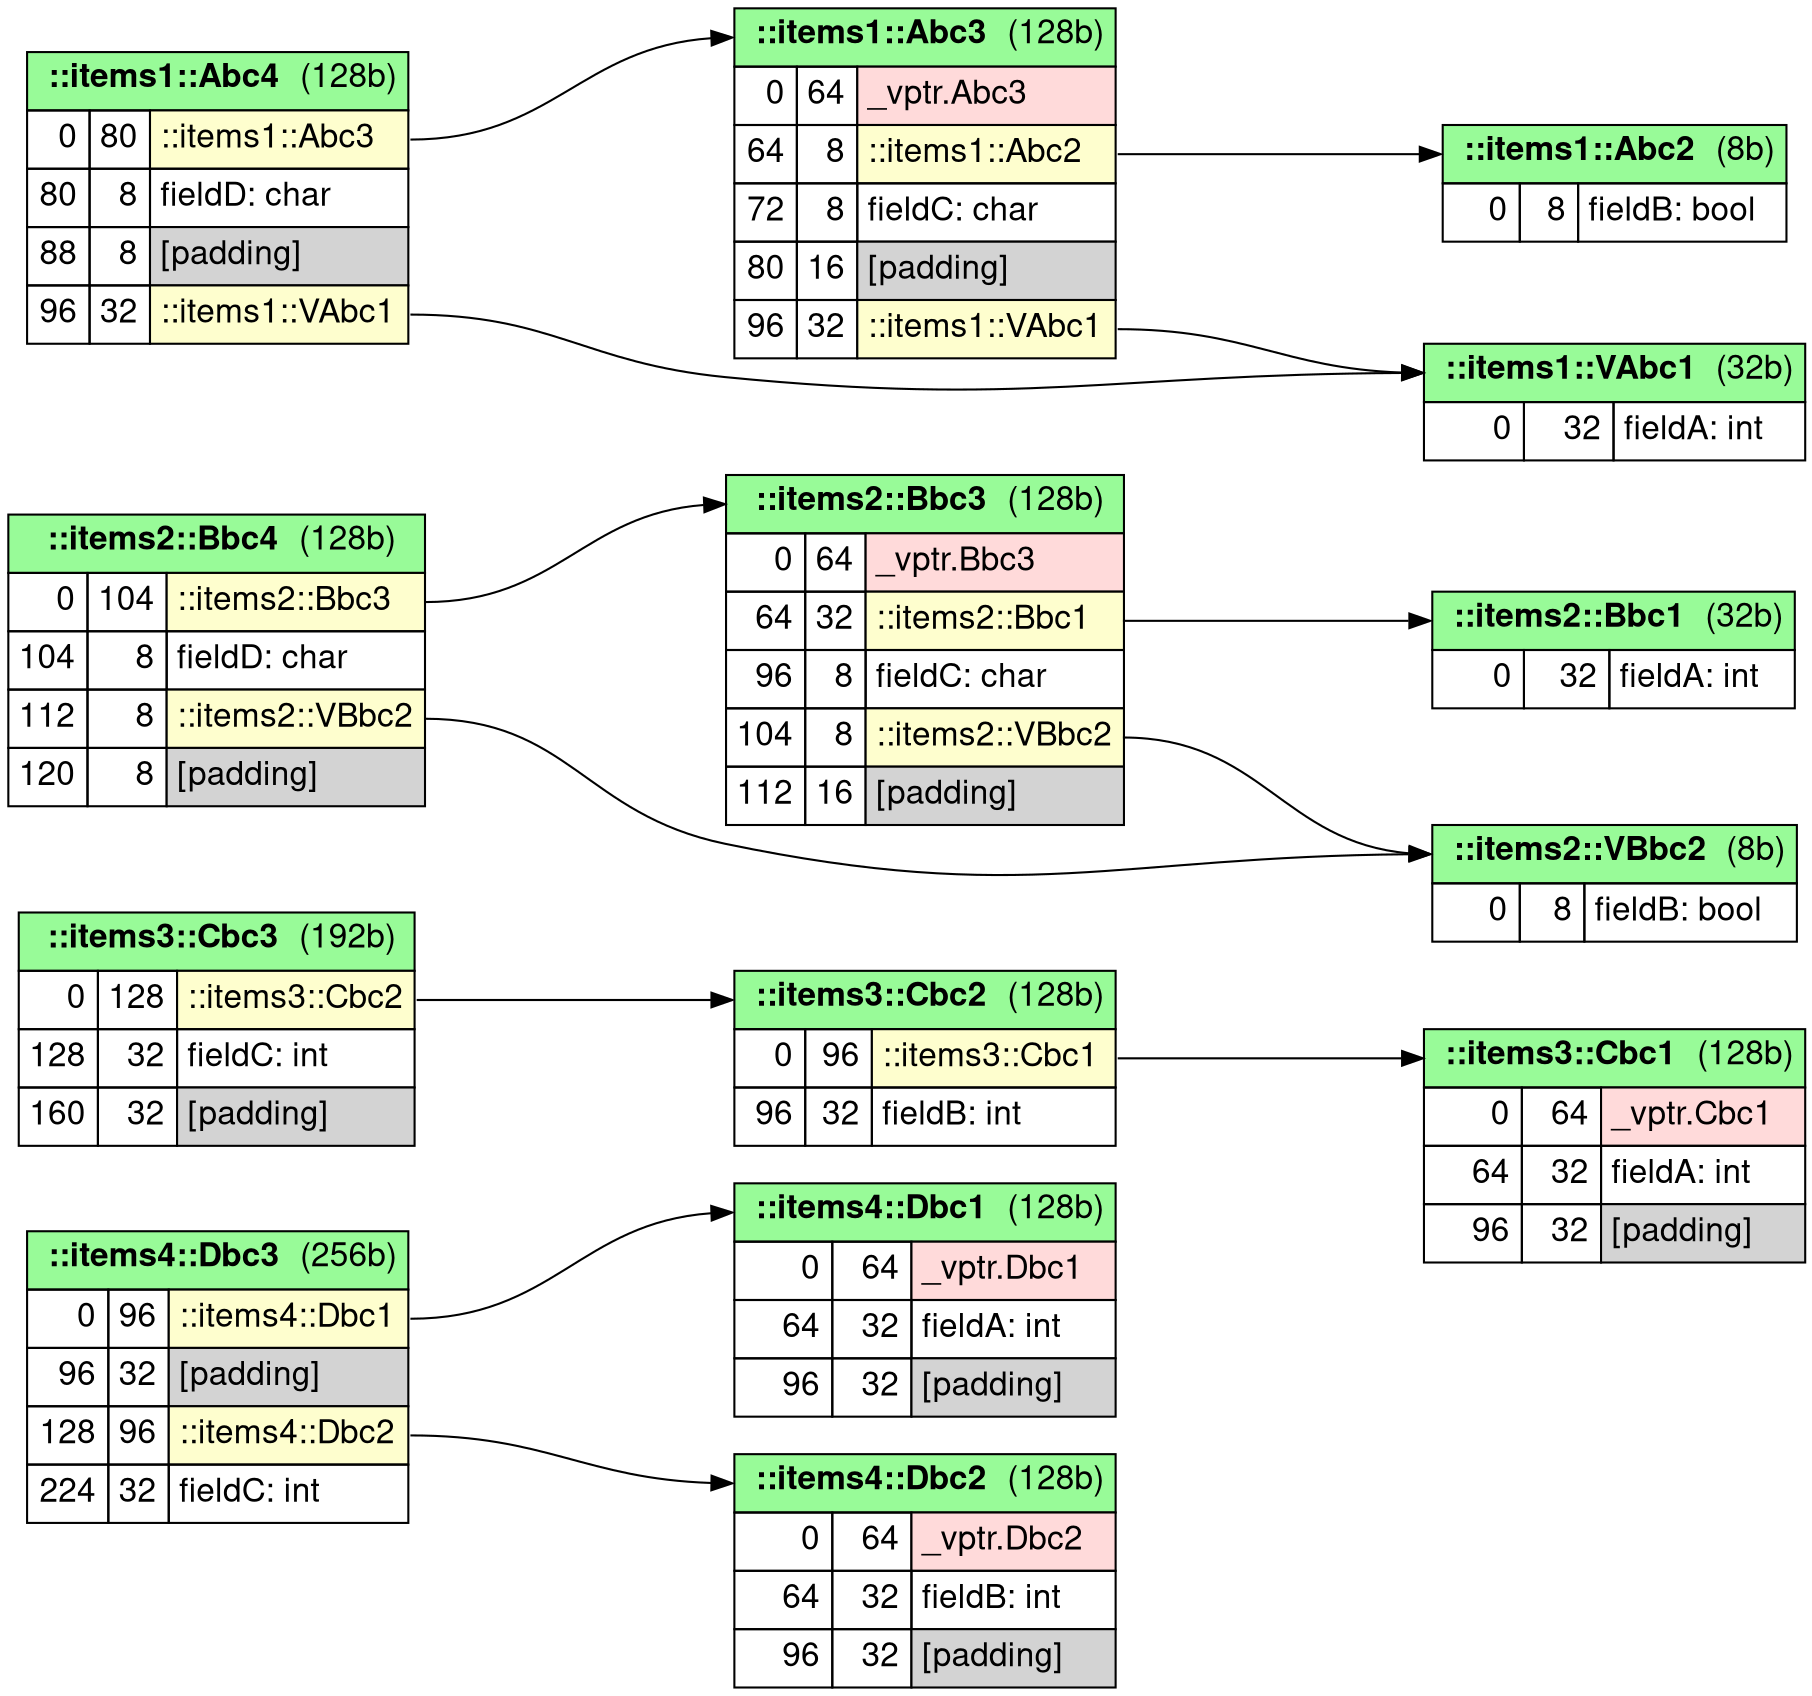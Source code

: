 digraph memory_layout {

fontname="Helvetica,Arial,sans-serif"
node [fontname="Helvetica,Arial,sans-serif"]
edge [fontname="Helvetica,Arial,sans-serif"]

graph [
    rankdir = "LR"
];
node [
    fontsize = "16"
    shape = "record"
];

ranksep = 2


# items subgraph
{

    "-items4-Dbc3" [
        shape=plain
        label=
        <<table border="0" cellborder="1" cellspacing="0" cellpadding="4">
            <tr> <td colspan="3" bgcolor="PaleGreen" port='-1'> <b>::items4::Dbc3</b>  (256b)</td> </tr>
            <tr> <td align="right" port='in_0'>0</td> <td align="right">96</td> <td align="left" bgcolor='#FEFECE' port='out_0'>::items4::Dbc1</td> </tr>
            <tr> <td align="right" port='in_1'>96</td> <td align="right">32</td> <td align="left" bgcolor='lightgray' port='out_1'>[padding]</td> </tr>
            <tr> <td align="right" port='in_2'>128</td> <td align="right">96</td> <td align="left" bgcolor='#FEFECE' port='out_2'>::items4::Dbc2</td> </tr>
            <tr> <td align="right" port='in_3'>224</td> <td align="right">32</td> <td align="left" port='out_3'>fieldC: int</td> </tr>
        </table>>
    ]

    "-items4-Dbc2" [
        shape=plain
        label=
        <<table border="0" cellborder="1" cellspacing="0" cellpadding="4">
            <tr> <td colspan="3" bgcolor="PaleGreen" port='-1'> <b>::items4::Dbc2</b>  (128b)</td> </tr>
            <tr> <td align="right" port='in_0'>0</td> <td align="right">64</td> <td align="left" bgcolor='#ffdada' port='out_0'>_vptr.Dbc2</td> </tr>
            <tr> <td align="right" port='in_1'>64</td> <td align="right">32</td> <td align="left" port='out_1'>fieldB: int</td> </tr>
            <tr> <td align="right" port='in_2'>96</td> <td align="right">32</td> <td align="left" bgcolor='lightgray' port='out_2'>[padding]</td> </tr>
        </table>>
    ]

    "-items4-Dbc1" [
        shape=plain
        label=
        <<table border="0" cellborder="1" cellspacing="0" cellpadding="4">
            <tr> <td colspan="3" bgcolor="PaleGreen" port='-1'> <b>::items4::Dbc1</b>  (128b)</td> </tr>
            <tr> <td align="right" port='in_0'>0</td> <td align="right">64</td> <td align="left" bgcolor='#ffdada' port='out_0'>_vptr.Dbc1</td> </tr>
            <tr> <td align="right" port='in_1'>64</td> <td align="right">32</td> <td align="left" port='out_1'>fieldA: int</td> </tr>
            <tr> <td align="right" port='in_2'>96</td> <td align="right">32</td> <td align="left" bgcolor='lightgray' port='out_2'>[padding]</td> </tr>
        </table>>
    ]

    "-items3-Cbc3" [
        shape=plain
        label=
        <<table border="0" cellborder="1" cellspacing="0" cellpadding="4">
            <tr> <td colspan="3" bgcolor="PaleGreen" port='-1'> <b>::items3::Cbc3</b>  (192b)</td> </tr>
            <tr> <td align="right" port='in_0'>0</td> <td align="right">128</td> <td align="left" bgcolor='#FEFECE' port='out_0'>::items3::Cbc2</td> </tr>
            <tr> <td align="right" port='in_1'>128</td> <td align="right">32</td> <td align="left" port='out_1'>fieldC: int</td> </tr>
            <tr> <td align="right" port='in_2'>160</td> <td align="right">32</td> <td align="left" bgcolor='lightgray' port='out_2'>[padding]</td> </tr>
        </table>>
    ]

    "-items3-Cbc2" [
        shape=plain
        label=
        <<table border="0" cellborder="1" cellspacing="0" cellpadding="4">
            <tr> <td colspan="3" bgcolor="PaleGreen" port='-1'> <b>::items3::Cbc2</b>  (128b)</td> </tr>
            <tr> <td align="right" port='in_0'>0</td> <td align="right">96</td> <td align="left" bgcolor='#FEFECE' port='out_0'>::items3::Cbc1</td> </tr>
            <tr> <td align="right" port='in_1'>96</td> <td align="right">32</td> <td align="left" port='out_1'>fieldB: int</td> </tr>
        </table>>
    ]

    "-items3-Cbc1" [
        shape=plain
        label=
        <<table border="0" cellborder="1" cellspacing="0" cellpadding="4">
            <tr> <td colspan="3" bgcolor="PaleGreen" port='-1'> <b>::items3::Cbc1</b>  (128b)</td> </tr>
            <tr> <td align="right" port='in_0'>0</td> <td align="right">64</td> <td align="left" bgcolor='#ffdada' port='out_0'>_vptr.Cbc1</td> </tr>
            <tr> <td align="right" port='in_1'>64</td> <td align="right">32</td> <td align="left" port='out_1'>fieldA: int</td> </tr>
            <tr> <td align="right" port='in_2'>96</td> <td align="right">32</td> <td align="left" bgcolor='lightgray' port='out_2'>[padding]</td> </tr>
        </table>>
    ]

    "-items2-Bbc4" [
        shape=plain
        label=
        <<table border="0" cellborder="1" cellspacing="0" cellpadding="4">
            <tr> <td colspan="3" bgcolor="PaleGreen" port='-1'> <b>::items2::Bbc4</b>  (128b)</td> </tr>
            <tr> <td align="right" port='in_0'>0</td> <td align="right">104</td> <td align="left" bgcolor='#FEFECE' port='out_0'>::items2::Bbc3</td> </tr>
            <tr> <td align="right" port='in_1'>104</td> <td align="right">8</td> <td align="left" port='out_1'>fieldD: char</td> </tr>
            <tr> <td align="right" port='in_2'>112</td> <td align="right">8</td> <td align="left" bgcolor='#FEFECE' port='out_2'>::items2::VBbc2</td> </tr>
            <tr> <td align="right" port='in_3'>120</td> <td align="right">8</td> <td align="left" bgcolor='lightgray' port='out_3'>[padding]</td> </tr>
        </table>>
    ]

    "-items2-Bbc3" [
        shape=plain
        label=
        <<table border="0" cellborder="1" cellspacing="0" cellpadding="4">
            <tr> <td colspan="3" bgcolor="PaleGreen" port='-1'> <b>::items2::Bbc3</b>  (128b)</td> </tr>
            <tr> <td align="right" port='in_0'>0</td> <td align="right">64</td> <td align="left" bgcolor='#ffdada' port='out_0'>_vptr.Bbc3</td> </tr>
            <tr> <td align="right" port='in_1'>64</td> <td align="right">32</td> <td align="left" bgcolor='#FEFECE' port='out_1'>::items2::Bbc1</td> </tr>
            <tr> <td align="right" port='in_2'>96</td> <td align="right">8</td> <td align="left" port='out_2'>fieldC: char</td> </tr>
            <tr> <td align="right" port='in_3'>104</td> <td align="right">8</td> <td align="left" bgcolor='#FEFECE' port='out_3'>::items2::VBbc2</td> </tr>
            <tr> <td align="right" port='in_4'>112</td> <td align="right">16</td> <td align="left" bgcolor='lightgray' port='out_4'>[padding]</td> </tr>
        </table>>
    ]

    "-items2-VBbc2" [
        shape=plain
        label=
        <<table border="0" cellborder="1" cellspacing="0" cellpadding="4">
            <tr> <td colspan="3" bgcolor="PaleGreen" port='-1'> <b>::items2::VBbc2</b>  (8b)</td> </tr>
            <tr> <td align="right" port='in_0'>0</td> <td align="right">8</td> <td align="left" port='out_0'>fieldB: bool</td> </tr>
        </table>>
    ]

    "-items2-Bbc1" [
        shape=plain
        label=
        <<table border="0" cellborder="1" cellspacing="0" cellpadding="4">
            <tr> <td colspan="3" bgcolor="PaleGreen" port='-1'> <b>::items2::Bbc1</b>  (32b)</td> </tr>
            <tr> <td align="right" port='in_0'>0</td> <td align="right">32</td> <td align="left" port='out_0'>fieldA: int</td> </tr>
        </table>>
    ]

    "-items1-Abc4" [
        shape=plain
        label=
        <<table border="0" cellborder="1" cellspacing="0" cellpadding="4">
            <tr> <td colspan="3" bgcolor="PaleGreen" port='-1'> <b>::items1::Abc4</b>  (128b)</td> </tr>
            <tr> <td align="right" port='in_0'>0</td> <td align="right">80</td> <td align="left" bgcolor='#FEFECE' port='out_0'>::items1::Abc3</td> </tr>
            <tr> <td align="right" port='in_1'>80</td> <td align="right">8</td> <td align="left" port='out_1'>fieldD: char</td> </tr>
            <tr> <td align="right" port='in_2'>88</td> <td align="right">8</td> <td align="left" bgcolor='lightgray' port='out_2'>[padding]</td> </tr>
            <tr> <td align="right" port='in_3'>96</td> <td align="right">32</td> <td align="left" bgcolor='#FEFECE' port='out_3'>::items1::VAbc1</td> </tr>
        </table>>
    ]

    "-items1-Abc3" [
        shape=plain
        label=
        <<table border="0" cellborder="1" cellspacing="0" cellpadding="4">
            <tr> <td colspan="3" bgcolor="PaleGreen" port='-1'> <b>::items1::Abc3</b>  (128b)</td> </tr>
            <tr> <td align="right" port='in_0'>0</td> <td align="right">64</td> <td align="left" bgcolor='#ffdada' port='out_0'>_vptr.Abc3</td> </tr>
            <tr> <td align="right" port='in_1'>64</td> <td align="right">8</td> <td align="left" bgcolor='#FEFECE' port='out_1'>::items1::Abc2</td> </tr>
            <tr> <td align="right" port='in_2'>72</td> <td align="right">8</td> <td align="left" port='out_2'>fieldC: char</td> </tr>
            <tr> <td align="right" port='in_3'>80</td> <td align="right">16</td> <td align="left" bgcolor='lightgray' port='out_3'>[padding]</td> </tr>
            <tr> <td align="right" port='in_4'>96</td> <td align="right">32</td> <td align="left" bgcolor='#FEFECE' port='out_4'>::items1::VAbc1</td> </tr>
        </table>>
    ]

    "-items1-Abc2" [
        shape=plain
        label=
        <<table border="0" cellborder="1" cellspacing="0" cellpadding="4">
            <tr> <td colspan="3" bgcolor="PaleGreen" port='-1'> <b>::items1::Abc2</b>  (8b)</td> </tr>
            <tr> <td align="right" port='in_0'>0</td> <td align="right">8</td> <td align="left" port='out_0'>fieldB: bool</td> </tr>
        </table>>
    ]

    "-items1-VAbc1" [
        shape=plain
        label=
        <<table border="0" cellborder="1" cellspacing="0" cellpadding="4">
            <tr> <td colspan="3" bgcolor="PaleGreen" port='-1'> <b>::items1::VAbc1</b>  (32b)</td> </tr>
            <tr> <td align="right" port='in_0'>0</td> <td align="right">32</td> <td align="left" port='out_0'>fieldA: int</td> </tr>
        </table>>
    ]


    "-items4-Dbc3":"out_0" -> "-items4-Dbc1":"-1"
    "-items4-Dbc3":"out_2" -> "-items4-Dbc2":"-1"
    "-items3-Cbc3":"out_0" -> "-items3-Cbc2":"-1"
    "-items3-Cbc2":"out_0" -> "-items3-Cbc1":"-1"
    "-items2-Bbc4":"out_0" -> "-items2-Bbc3":"-1"
    "-items2-Bbc4":"out_2" -> "-items2-VBbc2":"-1"
    "-items2-Bbc3":"out_1" -> "-items2-Bbc1":"-1"
    "-items2-Bbc3":"out_3" -> "-items2-VBbc2":"-1"
    "-items1-Abc4":"out_0" -> "-items1-Abc3":"-1"
    "-items1-Abc4":"out_3" -> "-items1-VAbc1":"-1"
    "-items1-Abc3":"out_1" -> "-items1-Abc2":"-1"
    "-items1-Abc3":"out_4" -> "-items1-VAbc1":"-1"

}  # end of items subgraph

}  # end of graph

